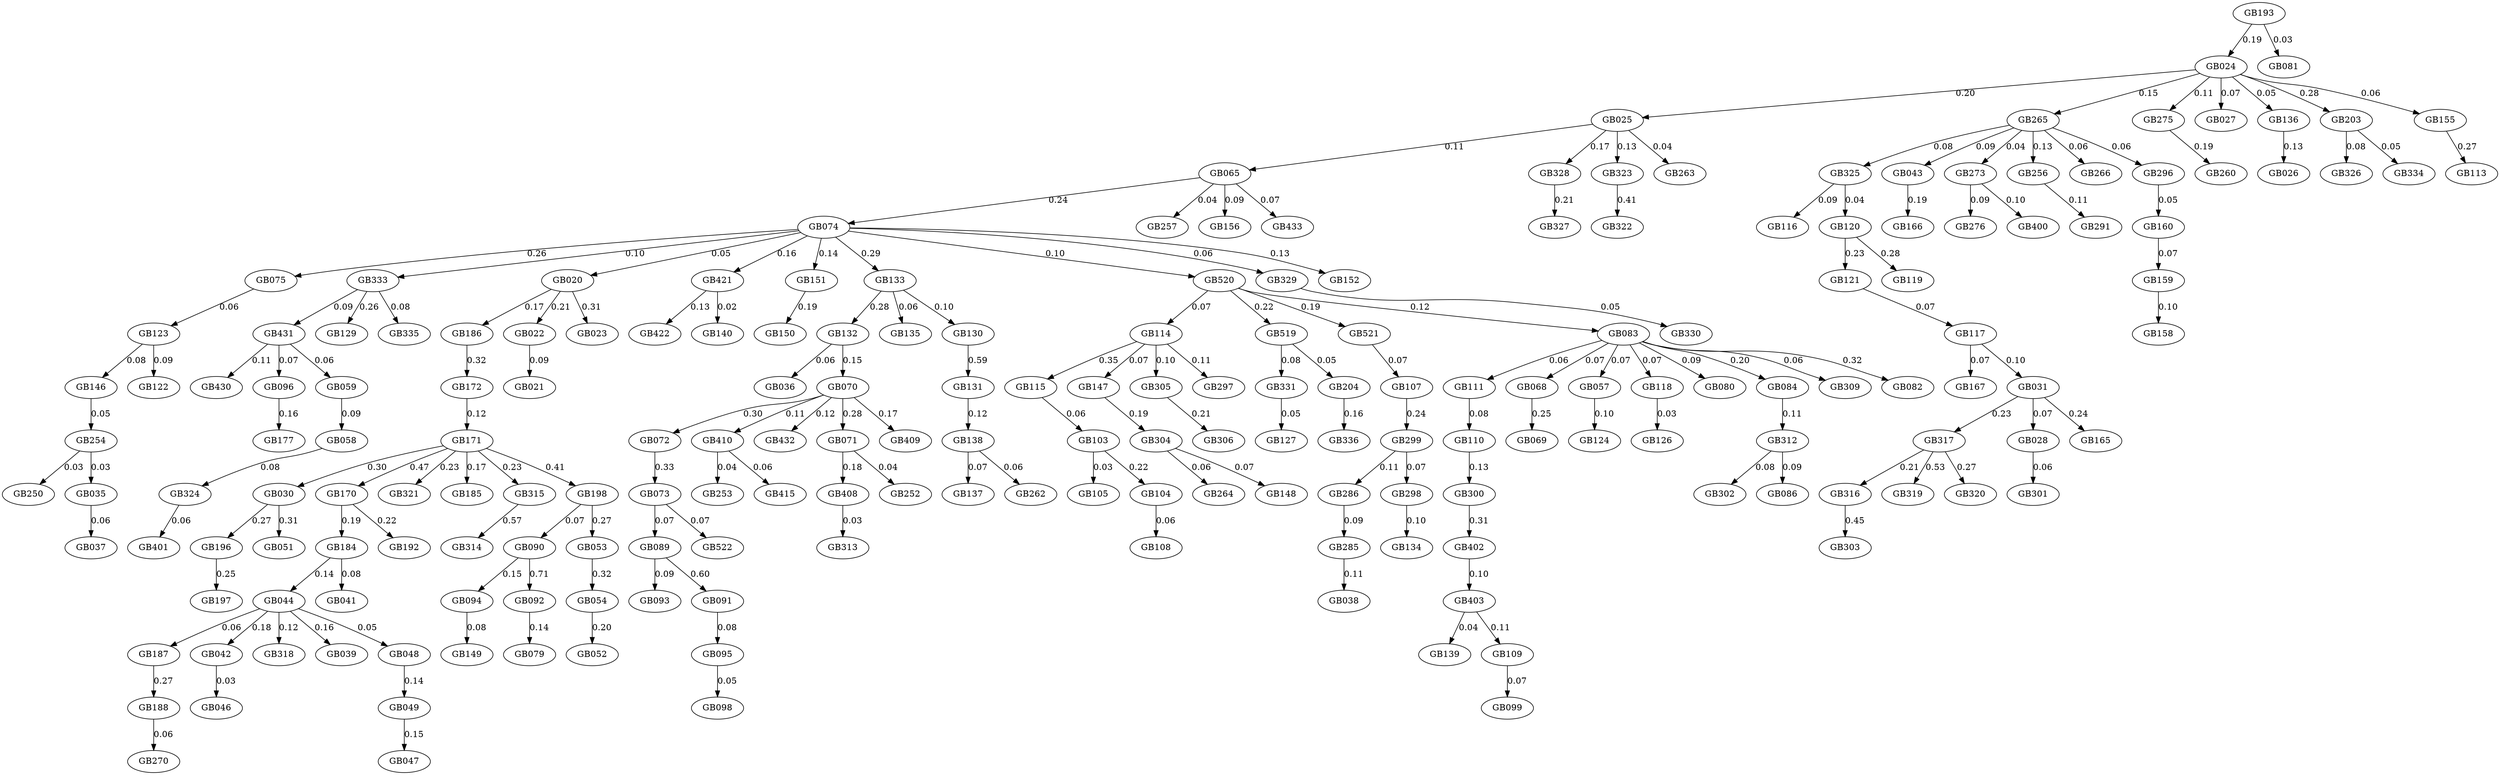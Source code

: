 digraph G {
   GB090 -> GB094 [label="0.15"];
   GB325 -> GB116 [label="0.09"];
   GB114 -> GB115 [label="0.35"];
   GB025 -> GB065 [label="0.11"];
   GB074 -> GB075 [label="0.26"];
   GB403 -> GB139 [label="0.04"];
   GB072 -> GB073 [label="0.33"];
   GB117 -> GB167 [label="0.07"];
   GB160 -> GB159 [label="0.07"];
   GB111 -> GB110 [label="0.08"];
   GB043 -> GB166 [label="0.19"];
   GB068 -> GB069 [label="0.25"];
   GB519 -> GB331 [label="0.08"];
   GB057 -> GB124 [label="0.10"];
   GB431 -> GB430 [label="0.11"];
   GB044 -> GB187 [label="0.06"];
   GB159 -> GB158 [label="0.10"];
   GB196 -> GB197 [label="0.25"];
   GB333 -> GB431 [label="0.09"];
   GB074 -> GB020 [label="0.05"];
   GB115 -> GB103 [label="0.06"];
   GB092 -> GB079 [label="0.14"];
   GB328 -> GB327 [label="0.21"];
   GB132 -> GB036 [label="0.06"];
   GB070 -> GB072 [label="0.30"];
   GB331 -> GB127 [label="0.05"];
   GB265 -> GB273 [label="0.04"];
   GB285 -> GB038 [label="0.11"];
   GB421 -> GB422 [label="0.13"];
   GB090 -> GB092 [label="0.71"];
   GB204 -> GB336 [label="0.16"];
   GB089 -> GB093 [label="0.09"];
   GB070 -> GB410 [label="0.11"];
   GB151 -> GB150 [label="0.19"];
   GB114 -> GB147 [label="0.07"];
   GB286 -> GB285 [label="0.09"];
   GB133 -> GB135 [label="0.06"];
   GB031 -> GB317 [label="0.23"];
   GB070 -> GB432 [label="0.12"];
   GB121 -> GB117 [label="0.07"];
   GB147 -> GB304 [label="0.19"];
   GB058 -> GB324 [label="0.08"];
   GB044 -> GB042 [label="0.18"];
   GB312 -> GB302 [label="0.08"];
   GB042 -> GB046 [label="0.03"];
   GB095 -> GB098 [label="0.05"];
   GB171 -> GB030 [label="0.30"];
   GB408 -> GB313 [label="0.03"];
   GB304 -> GB264 [label="0.06"];
   GB103 -> GB105 [label="0.03"];
   GB184 -> GB044 [label="0.14"];
   GB410 -> GB253 [label="0.04"];
   GB133 -> GB130 [label="0.10"];
   GB265 -> GB043 [label="0.09"];
   GB299 -> GB298 [label="0.07"];
   GB186 -> GB172 [label="0.32"];
   GB275 -> GB260 [label="0.19"];
   GB193 -> GB024 [label="0.19"];
   GB118 -> GB126 [label="0.03"];
   GB520 -> GB521 [label="0.19"];
   GB025 -> GB328 [label="0.17"];
   GB323 -> GB322 [label="0.41"];
   GB138 -> GB137 [label="0.07"];
   GB044 -> GB318 [label="0.12"];
   GB256 -> GB291 [label="0.11"];
   GB028 -> GB301 [label="0.06"];
   GB170 -> GB184 [label="0.19"];
   GB254 -> GB250 [label="0.03"];
   GB171 -> GB321 [label="0.23"];
   GB146 -> GB254 [label="0.05"];
   GB520 -> GB114 [label="0.07"];
   GB075 -> GB123 [label="0.06"];
   GB031 -> GB165 [label="0.24"];
   GB083 -> GB118 [label="0.07"];
   GB094 -> GB149 [label="0.08"];
   GB024 -> GB027 [label="0.07"];
   GB024 -> GB136 [label="0.05"];
   GB035 -> GB037 [label="0.06"];
   GB123 -> GB146 [label="0.08"];
   GB049 -> GB047 [label="0.15"];
   GB070 -> GB071 [label="0.28"];
   GB265 -> GB266 [label="0.06"];
   GB109 -> GB099 [label="0.07"];
   GB273 -> GB276 [label="0.09"];
   GB316 -> GB303 [label="0.45"];
   GB083 -> GB057 [label="0.07"];
   GB120 -> GB121 [label="0.23"];
   GB305 -> GB306 [label="0.21"];
   GB265 -> GB296 [label="0.06"];
   GB317 -> GB319 [label="0.53"];
   GB329 -> GB330 [label="0.05"];
   GB020 -> GB022 [label="0.21"];
   GB187 -> GB188 [label="0.27"];
   GB403 -> GB109 [label="0.11"];
   GB107 -> GB299 [label="0.24"];
   GB054 -> GB052 [label="0.20"];
   GB421 -> GB140 [label="0.02"];
   GB171 -> GB185 [label="0.17"];
   GB074 -> GB152 [label="0.13"];
   GB193 -> GB081 [label="0.03"];
   GB083 -> GB080 [label="0.09"];
   GB315 -> GB314 [label="0.57"];
   GB265 -> GB256 [label="0.13"];
   GB300 -> GB402 [label="0.31"];
   GB188 -> GB270 [label="0.06"];
   GB402 -> GB403 [label="0.10"];
   GB410 -> GB415 [label="0.06"];
   GB020 -> GB186 [label="0.17"];
   GB103 -> GB104 [label="0.22"];
   GB044 -> GB039 [label="0.16"];
   GB089 -> GB091 [label="0.60"];
   GB273 -> GB400 [label="0.10"];
   GB521 -> GB107 [label="0.07"];
   GB074 -> GB151 [label="0.14"];
   GB030 -> GB051 [label="0.31"];
   GB024 -> GB203 [label="0.28"];
   GB171 -> GB315 [label="0.23"];
   GB520 -> GB083 [label="0.12"];
   GB083 -> GB068 [label="0.07"];
   GB074 -> GB333 [label="0.10"];
   GB132 -> GB070 [label="0.15"];
   GB071 -> GB252 [label="0.04"];
   GB083 -> GB111 [label="0.06"];
   GB073 -> GB522 [label="0.07"];
   GB155 -> GB113 [label="0.27"];
   GB131 -> GB138 [label="0.12"];
   GB170 -> GB192 [label="0.22"];
   GB048 -> GB049 [label="0.14"];
   GB136 -> GB026 [label="0.13"];
   GB203 -> GB326 [label="0.08"];
   GB084 -> GB312 [label="0.11"];
   GB312 -> GB086 [label="0.09"];
   GB325 -> GB120 [label="0.04"];
   GB265 -> GB325 [label="0.08"];
   GB333 -> GB129 [label="0.26"];
   GB324 -> GB401 [label="0.06"];
   GB073 -> GB089 [label="0.07"];
   GB333 -> GB335 [label="0.08"];
   GB104 -> GB108 [label="0.06"];
   GB071 -> GB408 [label="0.18"];
   GB317 -> GB320 [label="0.27"];
   GB083 -> GB309 [label="0.06"];
   GB184 -> GB041 [label="0.08"];
   GB298 -> GB134 [label="0.10"];
   GB198 -> GB090 [label="0.07"];
   GB172 -> GB171 [label="0.12"];
   GB138 -> GB262 [label="0.06"];
   GB083 -> GB084 [label="0.20"];
   GB254 -> GB035 [label="0.03"];
   GB024 -> GB025 [label="0.20"];
   GB030 -> GB196 [label="0.27"];
   GB065 -> GB257 [label="0.04"];
   GB065 -> GB074 [label="0.24"];
   GB083 -> GB082 [label="0.32"];
   GB020 -> GB023 [label="0.31"];
   GB091 -> GB095 [label="0.08"];
   GB519 -> GB204 [label="0.05"];
   GB117 -> GB031 [label="0.10"];
   GB198 -> GB053 [label="0.27"];
   GB022 -> GB021 [label="0.09"];
   GB317 -> GB316 [label="0.21"];
   GB203 -> GB334 [label="0.05"];
   GB074 -> GB421 [label="0.16"];
   GB130 -> GB131 [label="0.59"];
   GB123 -> GB122 [label="0.09"];
   GB024 -> GB265 [label="0.15"];
   GB096 -> GB177 [label="0.16"];
   GB074 -> GB520 [label="0.10"];
   GB171 -> GB198 [label="0.41"];
   GB053 -> GB054 [label="0.32"];
   GB299 -> GB286 [label="0.11"];
   GB133 -> GB132 [label="0.28"];
   GB074 -> GB133 [label="0.29"];
   GB110 -> GB300 [label="0.13"];
   GB431 -> GB096 [label="0.07"];
   GB024 -> GB275 [label="0.11"];
   GB171 -> GB170 [label="0.47"];
   GB059 -> GB058 [label="0.09"];
   GB025 -> GB263 [label="0.04"];
   GB114 -> GB297 [label="0.11"];
   GB304 -> GB148 [label="0.07"];
   GB025 -> GB323 [label="0.13"];
   GB065 -> GB156 [label="0.09"];
   GB070 -> GB409 [label="0.17"];
   GB431 -> GB059 [label="0.06"];
   GB044 -> GB048 [label="0.05"];
   GB065 -> GB433 [label="0.07"];
   GB120 -> GB119 [label="0.28"];
   GB520 -> GB519 [label="0.22"];
   GB114 -> GB305 [label="0.10"];
   GB024 -> GB155 [label="0.06"];
   GB296 -> GB160 [label="0.05"];
   GB074 -> GB329 [label="0.06"];
   GB031 -> GB028 [label="0.07"];
   GB080;
   GB081;
   GB082;
   GB270;
   GB084;
   GB276;
   GB086;
   GB089;
   GB160;
   GB167;
   GB166;
   GB165;
   GB083;
   GB408;
   GB409;
   GB320;
   GB400;
   GB401;
   GB402;
   GB403;
   GB138;
   GB275;
   GB139;
   GB250;
   GB079;
   GB264;
   GB265;
   GB266;
   GB071;
   GB070;
   GB073;
   GB072;
   GB130;
   GB131;
   GB273;
   GB068;
   GB069;
   GB065;
   GB327;
   GB188;
   GB058;
   GB185;
   GB184;
   GB187;
   GB186;
   GB091;
   GB159;
   GB177;
   GB170;
   GB171;
   GB172;
   GB052;
   GB325;
   GB324;
   GB059;
   GB326;
   GB321;
   GB042;
   GB323;
   GB322;
   GB053;
   GB203;
   GB051;
   GB298;
   GB057;
   GB328;
   GB204;
   GB054;
   GB198;
   GB099;
   GB192;
   GB193;
   GB098;
   GB196;
   GB197;
   GB519;
   GB291;
   GB297;
   GB296;
   GB299;
   GB123;
   GB049;
   GB103;
   GB105;
   GB104;
   GB107;
   GB109;
   GB108;
   GB336;
   GB334;
   GB335;
   GB333;
   GB330;
   GB331;
   GB522;
   GB521;
   GB520;
   GB318;
   GB319;
   GB286;
   GB285;
   GB113;
   GB110;
   GB111;
   GB116;
   GB117;
   GB114;
   GB115;
   GB118;
   GB119;
   GB147;
   GB303;
   GB302;
   GB301;
   GB317;
   GB306;
   GB305;
   GB304;
   GB309;
   GB431;
   GB430;
   GB433;
   GB432;
   GB075;
   GB044;
   GB046;
   GB047;
   GB041;
   GB129;
   GB043;
   GB127;
   GB126;
   GB124;
   GB048;
   GB122;
   GB121;
   GB120;
   GB254;
   GB257;
   GB256;
   GB149;
   GB148;
   GB253;
   GB252;
   GB314;
   GB315;
   GB316;
   GB146;
   GB140;
   GB312;
   GB313;
   GB300;
   GB422;
   GB421;
   GB031;
   GB030;
   GB035;
   GB037;
   GB036;
   GB039;
   GB038;
   GB132;
   GB133;
   GB134;
   GB135;
   GB136;
   GB137;
   GB096;
   GB095;
   GB094;
   GB093;
   GB092;
   GB158;
   GB090;
   GB156;
   GB260;
   GB155;
   GB152;
   GB150;
   GB151;
   GB410;
   GB329;
   GB262;
   GB415;
   GB263;
   GB074;
   GB022;
   GB023;
   GB020;
   GB021;
   GB026;
   GB027;
   GB024;
   GB025;
   GB028;

}
